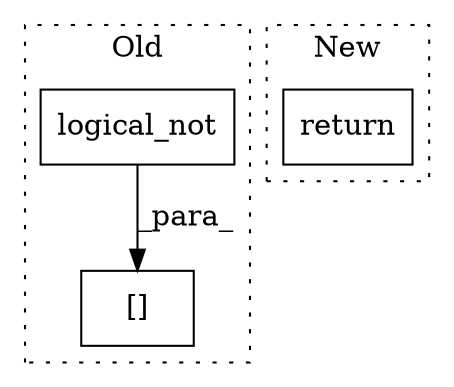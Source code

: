 digraph G {
subgraph cluster0 {
1 [label="logical_not" a="32" s="1621,1638" l="12,1" shape="box"];
3 [label="[]" a="2" s="1613,1639" l="2,1" shape="box"];
label = "Old";
style="dotted";
}
subgraph cluster1 {
2 [label="return" a="41" s="1513" l="14" shape="box"];
label = "New";
style="dotted";
}
1 -> 3 [label="_para_"];
}
